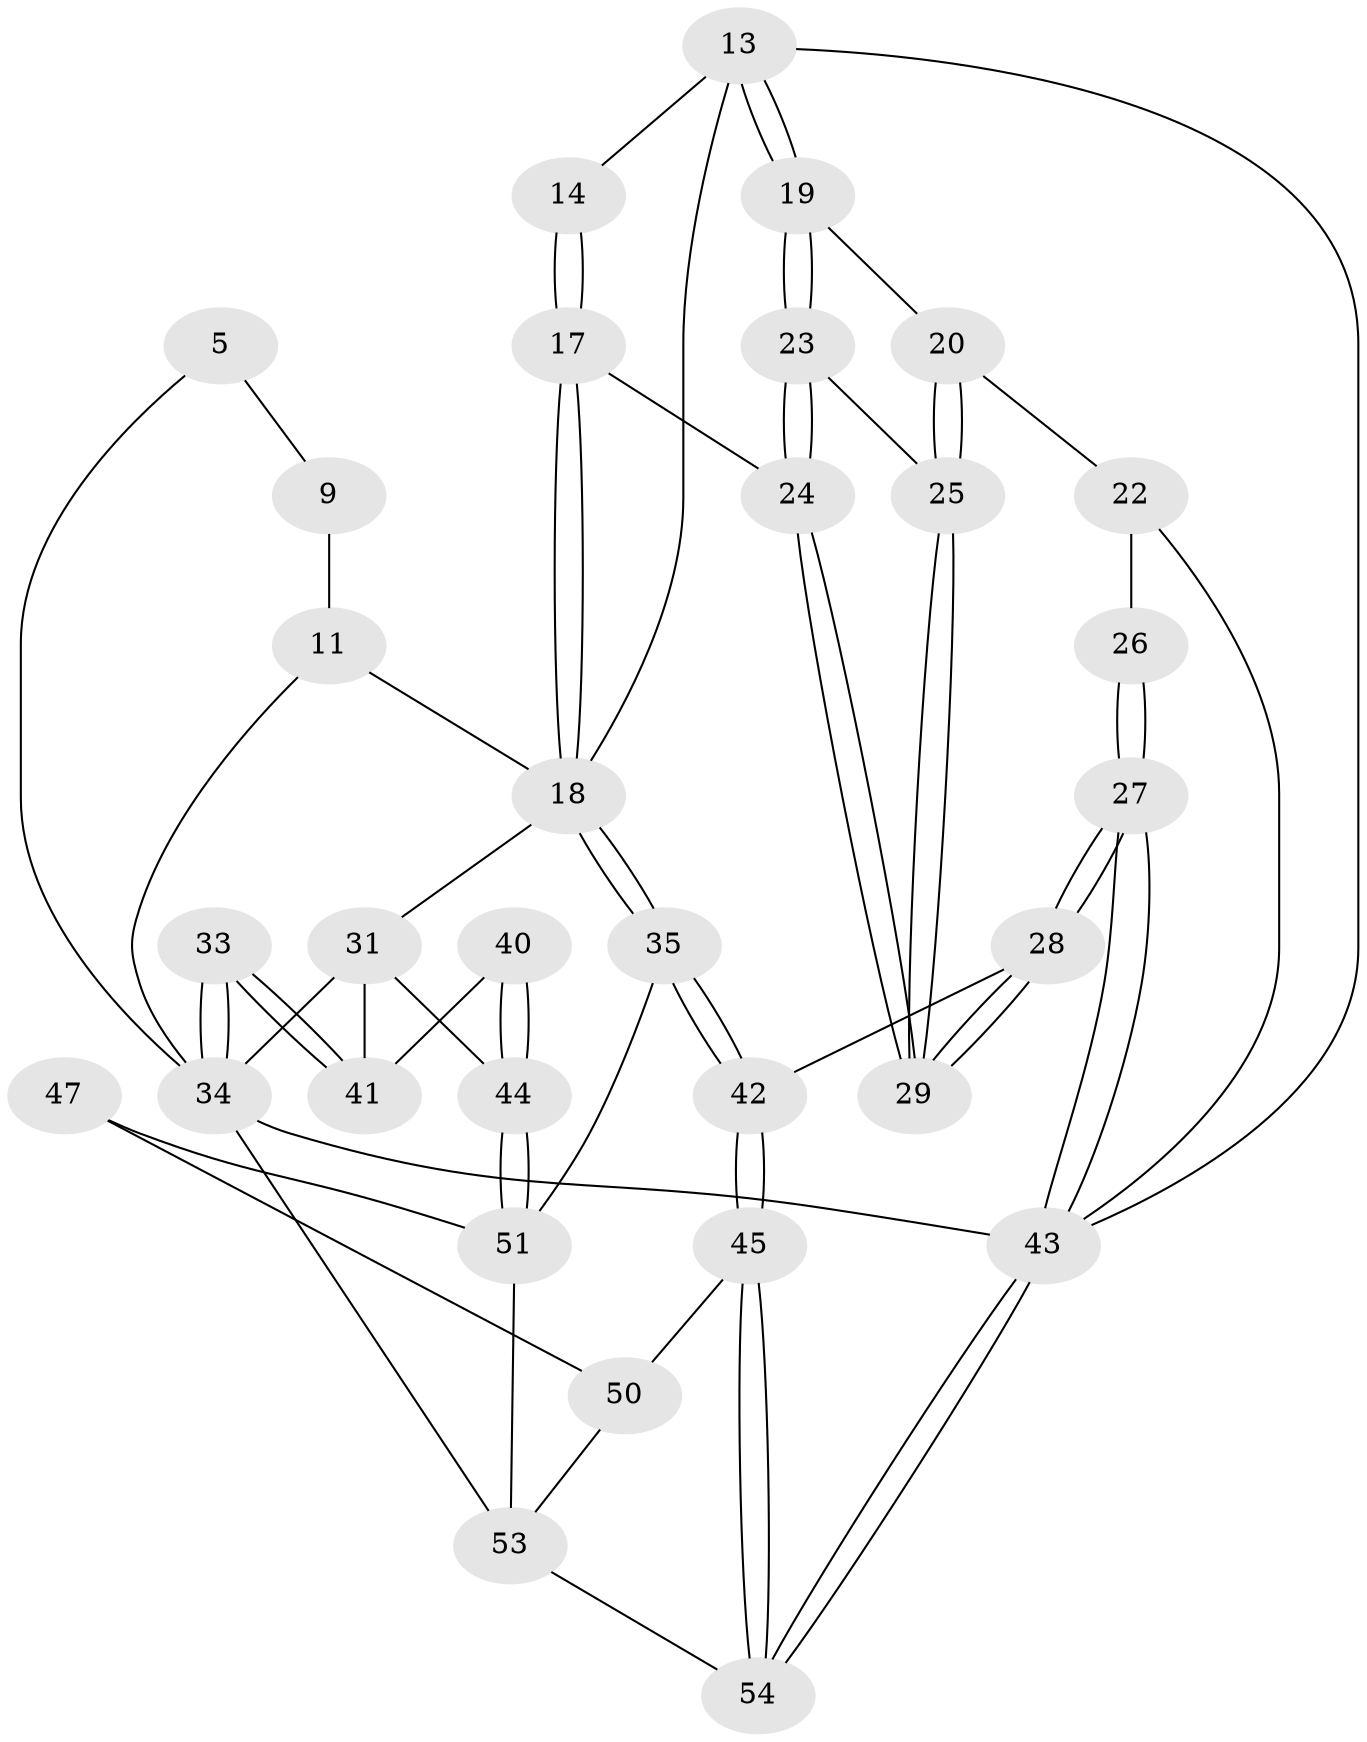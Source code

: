 // original degree distribution, {3: 0.037037037037037035, 4: 0.25925925925925924, 6: 0.2222222222222222, 5: 0.48148148148148145}
// Generated by graph-tools (version 1.1) at 2025/06/03/04/25 22:06:05]
// undirected, 32 vertices, 71 edges
graph export_dot {
graph [start="1"]
  node [color=gray90,style=filled];
  5 [pos="+0.1542083839931379+0"];
  9 [pos="+0.15488494640636188+0"];
  11 [pos="+0.09625991965162535+0.32302932546541707",super="+10"];
  13 [pos="+0.5756536405867866+0.15176808424417654",super="+2+6"];
  14 [pos="+0.5566993605371594+0.17724177980308528"];
  17 [pos="+0.5016550857712055+0.5261570563759574"];
  18 [pos="+0.4895645634121324+0.5377570908063506",super="+15+7+16"];
  19 [pos="+0.7217146427350799+0.259819229940514"];
  20 [pos="+0.7649383545335106+0.29069141258734466"];
  22 [pos="+1+0",super="+21"];
  23 [pos="+0.5365325470262928+0.5179326437113362"];
  24 [pos="+0.5310737181758258+0.5203943496371779"];
  25 [pos="+0.7620954788819316+0.41999628273673995"];
  26 [pos="+1+0.5274786906551087"];
  27 [pos="+1+0.6857873270444743"];
  28 [pos="+0.9856553046683171+0.6787466173640668"];
  29 [pos="+0.9791002668277029+0.67291259906005"];
  31 [pos="+0.1376422997728865+0.5492538319854465",super="+30"];
  33 [pos="+0+0.7176570526628946"];
  34 [pos="+0+1",super="+4+32"];
  35 [pos="+0.4999842143975913+0.6105309026089414"];
  40 [pos="+0.09821264938098329+0.7734214635849394"];
  41 [pos="+0.0431125323246347+0.7035401772166032"];
  42 [pos="+0.7357261586091267+0.792654683911067"];
  43 [pos="+1+1",super="+3"];
  44 [pos="+0.10442887791292871+0.790024141533918",super="+38+39"];
  45 [pos="+0.6568391831676157+0.9292699911294209"];
  47 [pos="+0.4584496803234791+0.702690683820744"];
  50 [pos="+0.43707164507908114+0.8313891190936471",super="+46"];
  51 [pos="+0.09966601350126013+0.8241569297301071",super="+48"];
  53 [pos="+0.30841988576217755+1",super="+52+49"];
  54 [pos="+0.6309795705837309+1"];
  5 -- 9;
  5 -- 34;
  9 -- 11 [weight=2];
  11 -- 34;
  11 -- 18 [weight=2];
  13 -- 14 [weight=2];
  13 -- 19;
  13 -- 19;
  13 -- 43;
  13 -- 18;
  14 -- 17;
  14 -- 17;
  17 -- 18;
  17 -- 18;
  17 -- 24;
  18 -- 35;
  18 -- 35;
  18 -- 31;
  19 -- 20;
  19 -- 23;
  19 -- 23;
  20 -- 25;
  20 -- 25;
  20 -- 22;
  22 -- 26 [weight=2];
  22 -- 43;
  23 -- 24;
  23 -- 24;
  23 -- 25;
  24 -- 29;
  24 -- 29;
  25 -- 29;
  25 -- 29;
  26 -- 27;
  26 -- 27;
  27 -- 28;
  27 -- 28;
  27 -- 43;
  27 -- 43;
  28 -- 29;
  28 -- 29;
  28 -- 42;
  31 -- 41;
  31 -- 34;
  31 -- 44;
  33 -- 34 [weight=2];
  33 -- 34;
  33 -- 41;
  33 -- 41;
  34 -- 43 [weight=2];
  34 -- 53;
  35 -- 42;
  35 -- 42;
  35 -- 51;
  40 -- 41;
  40 -- 44 [weight=2];
  40 -- 44;
  42 -- 45;
  42 -- 45;
  43 -- 54;
  43 -- 54;
  44 -- 51 [weight=2];
  44 -- 51;
  45 -- 54;
  45 -- 54;
  45 -- 50;
  47 -- 50 [weight=2];
  47 -- 51;
  50 -- 53;
  51 -- 53 [weight=2];
  53 -- 54;
}
